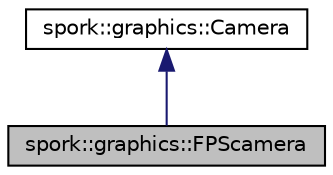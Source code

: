 digraph "spork::graphics::FPScamera"
{
  edge [fontname="Helvetica",fontsize="10",labelfontname="Helvetica",labelfontsize="10"];
  node [fontname="Helvetica",fontsize="10",shape=record];
  Node0 [label="spork::graphics::FPScamera",height=0.2,width=0.4,color="black", fillcolor="grey75", style="filled", fontcolor="black"];
  Node1 -> Node0 [dir="back",color="midnightblue",fontsize="10",style="solid"];
  Node1 [label="spork::graphics::Camera",height=0.2,width=0.4,color="black", fillcolor="white", style="filled",URL="$classspork_1_1graphics_1_1_camera.html",tooltip="Base Camera Class. "];
}
